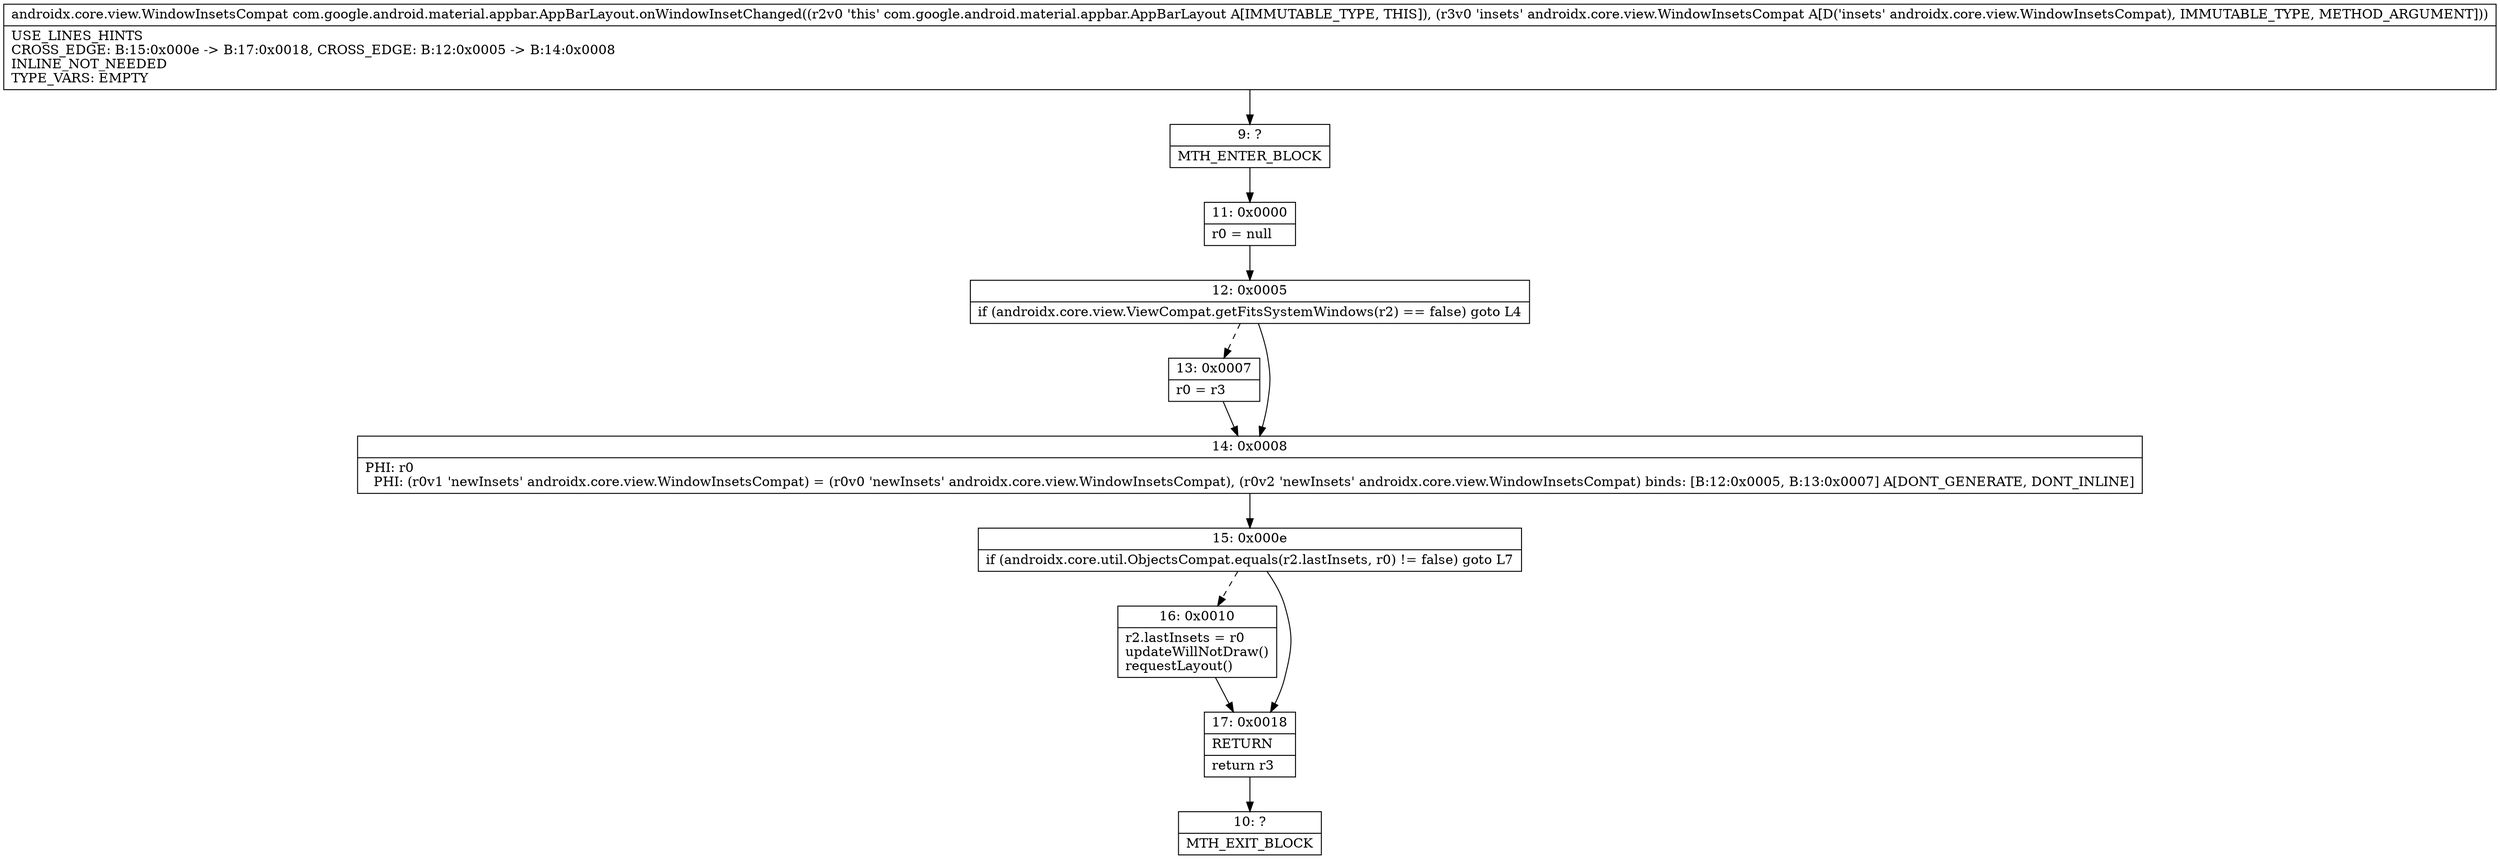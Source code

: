 digraph "CFG forcom.google.android.material.appbar.AppBarLayout.onWindowInsetChanged(Landroidx\/core\/view\/WindowInsetsCompat;)Landroidx\/core\/view\/WindowInsetsCompat;" {
Node_9 [shape=record,label="{9\:\ ?|MTH_ENTER_BLOCK\l}"];
Node_11 [shape=record,label="{11\:\ 0x0000|r0 = null\l}"];
Node_12 [shape=record,label="{12\:\ 0x0005|if (androidx.core.view.ViewCompat.getFitsSystemWindows(r2) == false) goto L4\l}"];
Node_13 [shape=record,label="{13\:\ 0x0007|r0 = r3\l}"];
Node_14 [shape=record,label="{14\:\ 0x0008|PHI: r0 \l  PHI: (r0v1 'newInsets' androidx.core.view.WindowInsetsCompat) = (r0v0 'newInsets' androidx.core.view.WindowInsetsCompat), (r0v2 'newInsets' androidx.core.view.WindowInsetsCompat) binds: [B:12:0x0005, B:13:0x0007] A[DONT_GENERATE, DONT_INLINE]\l}"];
Node_15 [shape=record,label="{15\:\ 0x000e|if (androidx.core.util.ObjectsCompat.equals(r2.lastInsets, r0) != false) goto L7\l}"];
Node_16 [shape=record,label="{16\:\ 0x0010|r2.lastInsets = r0\lupdateWillNotDraw()\lrequestLayout()\l}"];
Node_17 [shape=record,label="{17\:\ 0x0018|RETURN\l|return r3\l}"];
Node_10 [shape=record,label="{10\:\ ?|MTH_EXIT_BLOCK\l}"];
MethodNode[shape=record,label="{androidx.core.view.WindowInsetsCompat com.google.android.material.appbar.AppBarLayout.onWindowInsetChanged((r2v0 'this' com.google.android.material.appbar.AppBarLayout A[IMMUTABLE_TYPE, THIS]), (r3v0 'insets' androidx.core.view.WindowInsetsCompat A[D('insets' androidx.core.view.WindowInsetsCompat), IMMUTABLE_TYPE, METHOD_ARGUMENT]))  | USE_LINES_HINTS\lCROSS_EDGE: B:15:0x000e \-\> B:17:0x0018, CROSS_EDGE: B:12:0x0005 \-\> B:14:0x0008\lINLINE_NOT_NEEDED\lTYPE_VARS: EMPTY\l}"];
MethodNode -> Node_9;Node_9 -> Node_11;
Node_11 -> Node_12;
Node_12 -> Node_13[style=dashed];
Node_12 -> Node_14;
Node_13 -> Node_14;
Node_14 -> Node_15;
Node_15 -> Node_16[style=dashed];
Node_15 -> Node_17;
Node_16 -> Node_17;
Node_17 -> Node_10;
}

